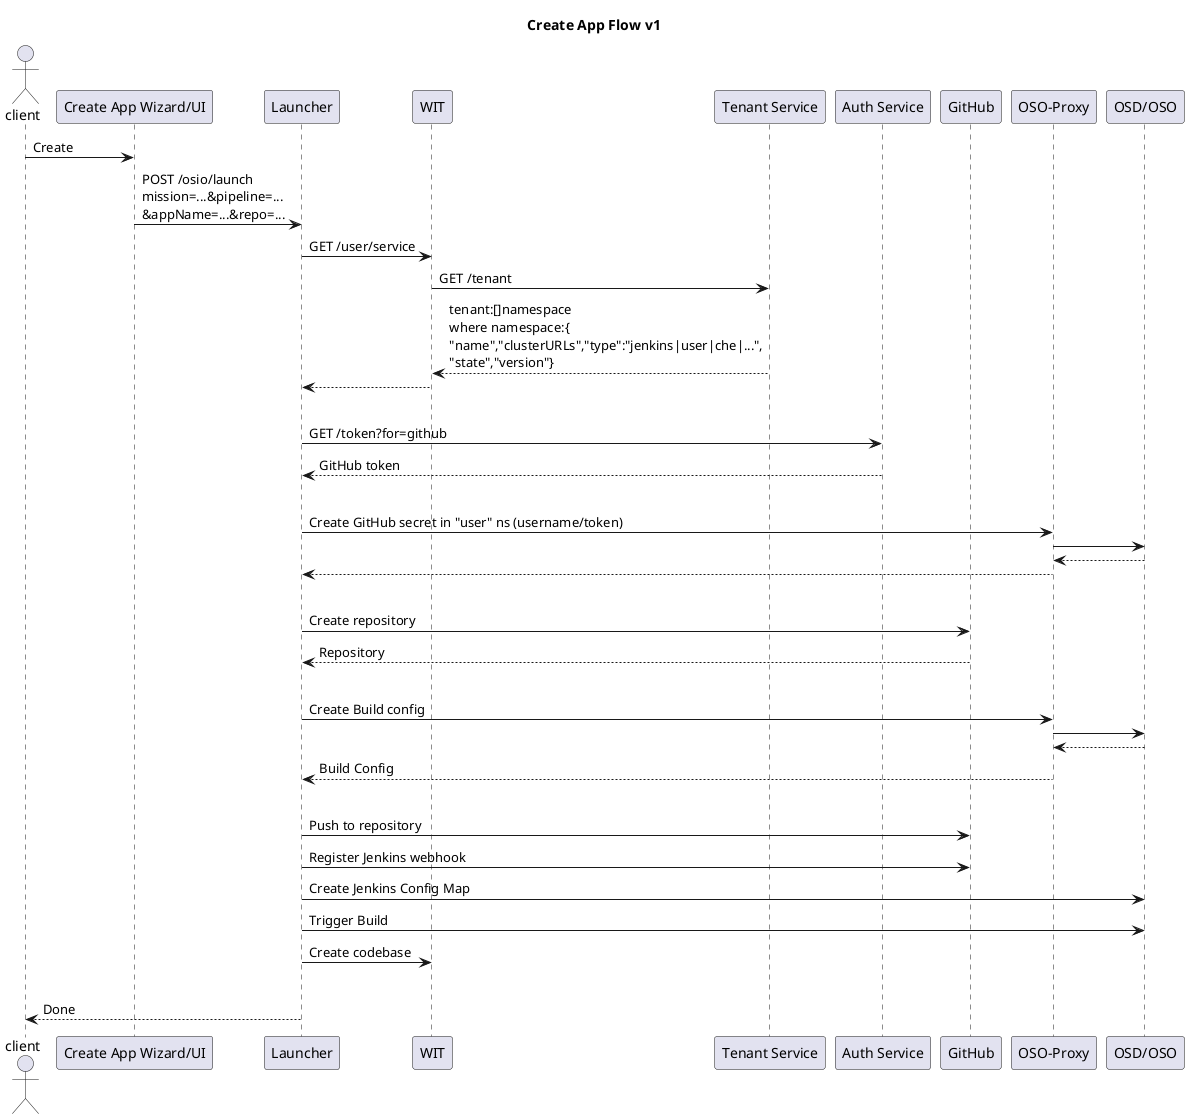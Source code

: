 @startuml
actor client

participant "Create App Wizard/UI" as ui
participant "Launcher" as ls
participant "WIT" as wit
participant "Tenant Service" as ts
participant "Auth Service" as auth
participant "GitHub" as gh
participant "OSO-Proxy" as osp
participant "OSD/OSO" as os

title Create App Flow v1

client->ui:Create
ui->ls:POST /osio/launch\nmission=...&pipeline=...\n&appName=...&repo=...
ls->wit:GET /user/service
wit->ts:GET /tenant
wit<--ts:tenant:[]namespace\nwhere namespace:{\n"name","clusterURLs","type":"jenkins|user|che|...",\n"state","version"}
ls<--wit
|||
ls->auth:GET /token?for=github
ls<--auth:GitHub token
|||
ls->osp:Create GitHub secret in "user" ns (username/token)
osp->os
osp<--os
ls<--osp
|||
ls->gh:Create repository
ls<--gh:Repository
|||
ls->osp:Create Build config
osp->os
osp<--os
ls<--osp:Build Config
|||
ls->gh:Push to repository
ls->gh:Register Jenkins webhook
ls->os:Create Jenkins Config Map
ls->os:Trigger Build
ls->wit:Create codebase

|||
client<--ls:Done
@enduml
